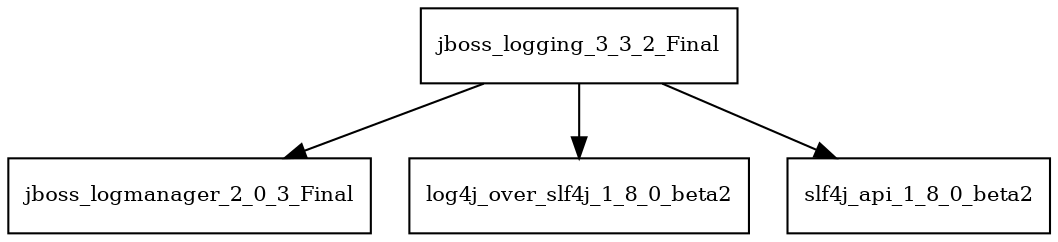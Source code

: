 digraph jboss_logging_3_3_2_Final_dependencies {
  node [shape = box, fontsize=10.0];
  jboss_logging_3_3_2_Final -> jboss_logmanager_2_0_3_Final;
  jboss_logging_3_3_2_Final -> log4j_over_slf4j_1_8_0_beta2;
  jboss_logging_3_3_2_Final -> slf4j_api_1_8_0_beta2;
}
